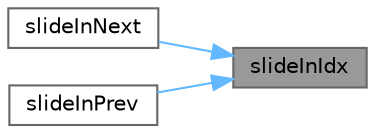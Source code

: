 digraph "slideInIdx"
{
 // LATEX_PDF_SIZE
  bgcolor="transparent";
  edge [fontname=Helvetica,fontsize=10,labelfontname=Helvetica,labelfontsize=10];
  node [fontname=Helvetica,fontsize=10,shape=box,height=0.2,width=0.4];
  rankdir="RL";
  Node1 [id="Node000001",label="slideInIdx",height=0.2,width=0.4,color="gray40", fillcolor="grey60", style="filled", fontcolor="black",tooltip="滑动到指定索引的页面"];
  Node1 -> Node2 [id="edge1_Node000001_Node000002",dir="back",color="steelblue1",style="solid",tooltip=" "];
  Node2 [id="Node000002",label="slideInNext",height=0.2,width=0.4,color="grey40", fillcolor="white", style="filled",URL="$class_sliding_stacked_widget.html#ae642f667696bbe63a40b1aa8b0bc3bf1",tooltip="滑动到下一页"];
  Node1 -> Node3 [id="edge2_Node000001_Node000003",dir="back",color="steelblue1",style="solid",tooltip=" "];
  Node3 [id="Node000003",label="slideInPrev",height=0.2,width=0.4,color="grey40", fillcolor="white", style="filled",URL="$class_sliding_stacked_widget.html#a9c1474752209751a834548b423f4284a",tooltip="滑动到上一页"];
}
